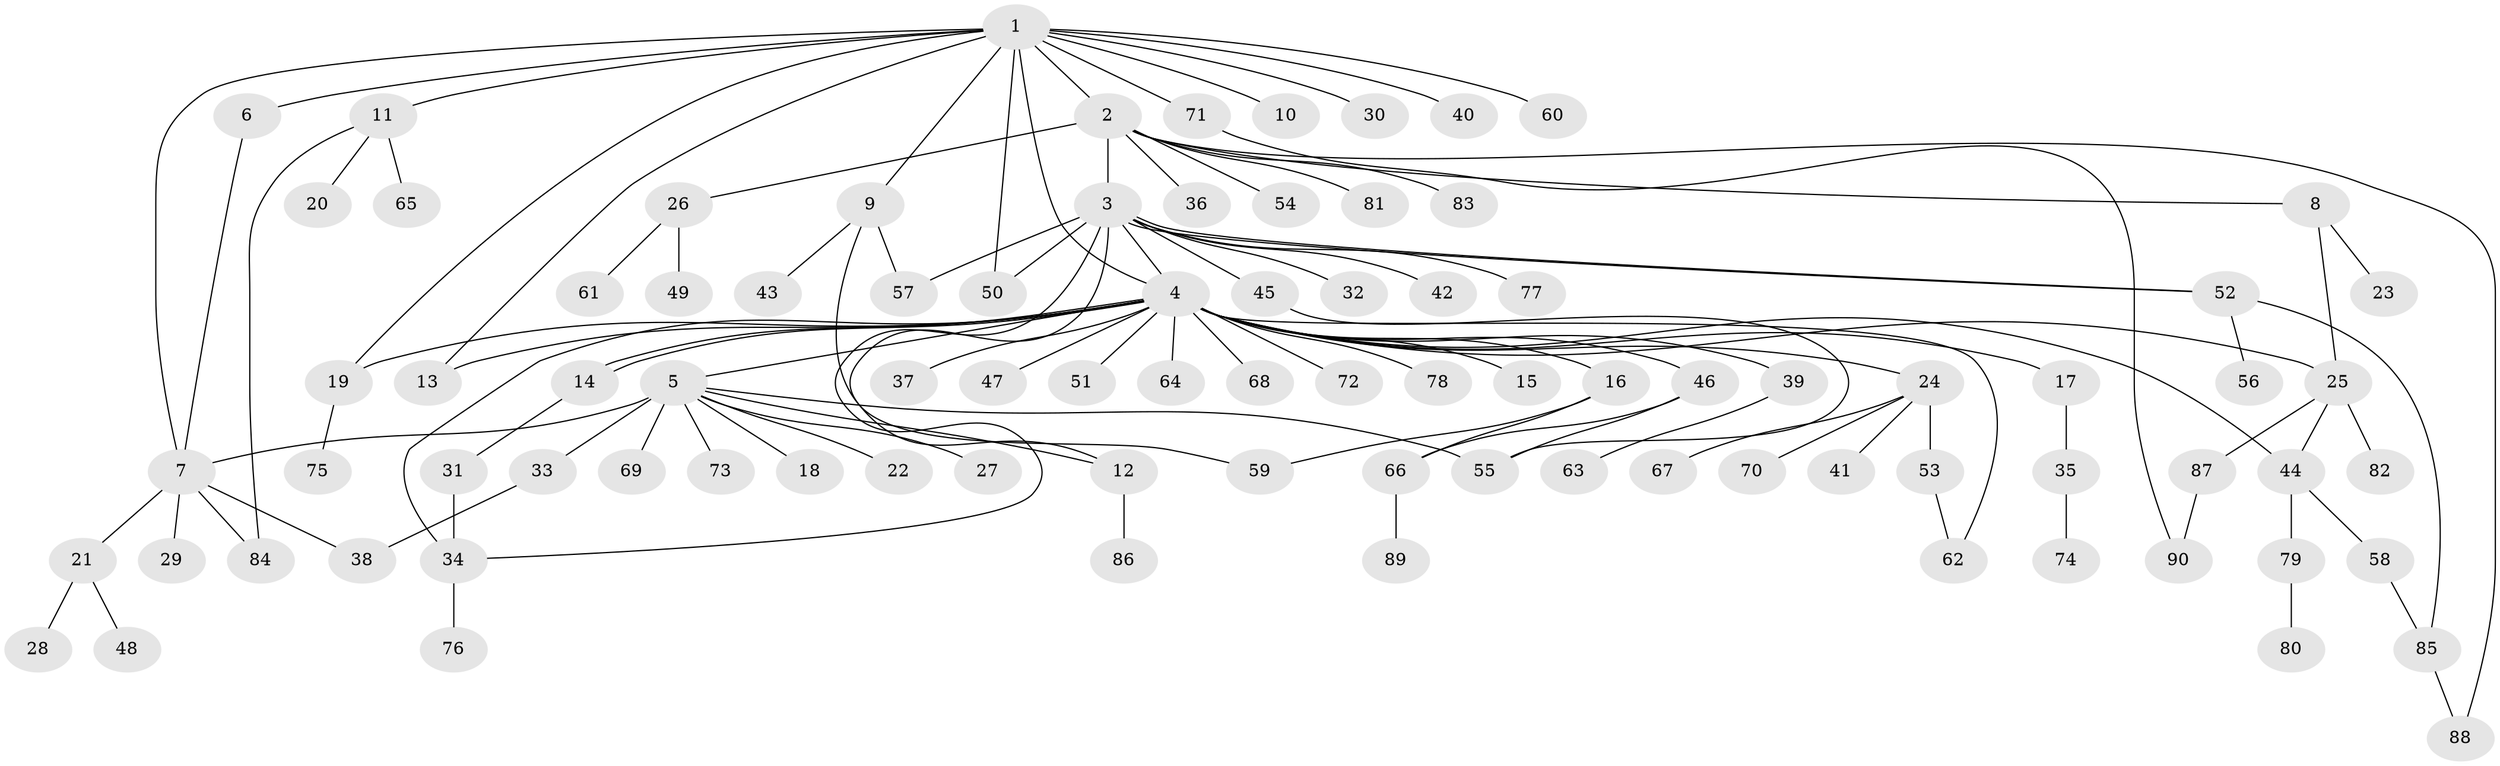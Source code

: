 // Generated by graph-tools (version 1.1) at 2025/35/03/09/25 02:35:24]
// undirected, 90 vertices, 113 edges
graph export_dot {
graph [start="1"]
  node [color=gray90,style=filled];
  1;
  2;
  3;
  4;
  5;
  6;
  7;
  8;
  9;
  10;
  11;
  12;
  13;
  14;
  15;
  16;
  17;
  18;
  19;
  20;
  21;
  22;
  23;
  24;
  25;
  26;
  27;
  28;
  29;
  30;
  31;
  32;
  33;
  34;
  35;
  36;
  37;
  38;
  39;
  40;
  41;
  42;
  43;
  44;
  45;
  46;
  47;
  48;
  49;
  50;
  51;
  52;
  53;
  54;
  55;
  56;
  57;
  58;
  59;
  60;
  61;
  62;
  63;
  64;
  65;
  66;
  67;
  68;
  69;
  70;
  71;
  72;
  73;
  74;
  75;
  76;
  77;
  78;
  79;
  80;
  81;
  82;
  83;
  84;
  85;
  86;
  87;
  88;
  89;
  90;
  1 -- 2;
  1 -- 4;
  1 -- 6;
  1 -- 7;
  1 -- 9;
  1 -- 10;
  1 -- 11;
  1 -- 13;
  1 -- 19;
  1 -- 30;
  1 -- 40;
  1 -- 50;
  1 -- 60;
  1 -- 71;
  2 -- 3;
  2 -- 8;
  2 -- 26;
  2 -- 36;
  2 -- 54;
  2 -- 81;
  2 -- 83;
  2 -- 88;
  3 -- 4;
  3 -- 12;
  3 -- 32;
  3 -- 34;
  3 -- 42;
  3 -- 45;
  3 -- 50;
  3 -- 52;
  3 -- 52;
  3 -- 57;
  3 -- 77;
  4 -- 5;
  4 -- 13;
  4 -- 14;
  4 -- 14;
  4 -- 15;
  4 -- 16;
  4 -- 17;
  4 -- 19;
  4 -- 24;
  4 -- 25;
  4 -- 34;
  4 -- 37;
  4 -- 39;
  4 -- 44;
  4 -- 46;
  4 -- 47;
  4 -- 51;
  4 -- 62;
  4 -- 64;
  4 -- 68;
  4 -- 72;
  4 -- 78;
  5 -- 7;
  5 -- 12;
  5 -- 18;
  5 -- 22;
  5 -- 27;
  5 -- 33;
  5 -- 55;
  5 -- 69;
  5 -- 73;
  6 -- 7;
  7 -- 21;
  7 -- 29;
  7 -- 38;
  7 -- 84;
  8 -- 23;
  8 -- 25;
  9 -- 43;
  9 -- 57;
  9 -- 59;
  11 -- 20;
  11 -- 65;
  11 -- 84;
  12 -- 86;
  14 -- 31;
  16 -- 59;
  16 -- 66;
  17 -- 35;
  19 -- 75;
  21 -- 28;
  21 -- 48;
  24 -- 41;
  24 -- 53;
  24 -- 67;
  24 -- 70;
  25 -- 44;
  25 -- 82;
  25 -- 87;
  26 -- 49;
  26 -- 61;
  31 -- 34;
  33 -- 38;
  34 -- 76;
  35 -- 74;
  39 -- 63;
  44 -- 58;
  44 -- 79;
  45 -- 55;
  46 -- 55;
  46 -- 66;
  52 -- 56;
  52 -- 85;
  53 -- 62;
  58 -- 85;
  66 -- 89;
  71 -- 90;
  79 -- 80;
  85 -- 88;
  87 -- 90;
}
